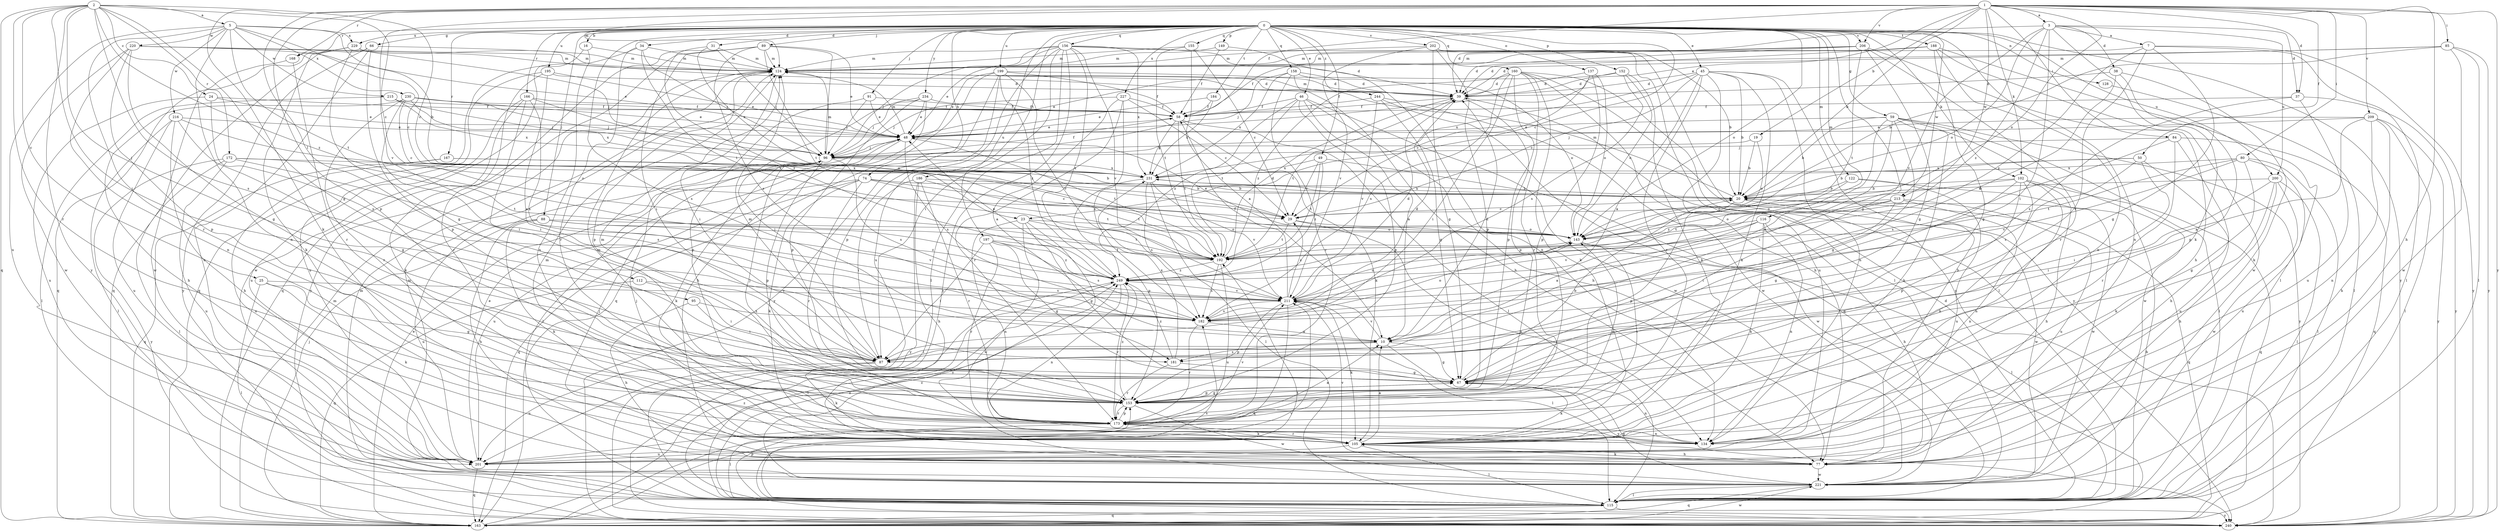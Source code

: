 strict digraph  {
0;
1;
2;
3;
5;
7;
10;
16;
19;
20;
23;
24;
25;
29;
31;
34;
37;
38;
39;
45;
46;
48;
49;
50;
58;
59;
66;
67;
74;
77;
80;
84;
85;
87;
88;
89;
91;
95;
96;
102;
105;
112;
115;
116;
122;
124;
128;
134;
137;
143;
149;
152;
153;
155;
156;
158;
160;
163;
166;
167;
168;
172;
173;
181;
182;
184;
186;
188;
192;
195;
197;
199;
200;
201;
202;
206;
209;
211;
213;
215;
216;
220;
221;
227;
229;
230;
231;
234;
240;
244;
249;
0 -> 16  [label=b];
0 -> 23  [label=c];
0 -> 31  [label=d];
0 -> 34  [label=d];
0 -> 45  [label=e];
0 -> 46  [label=e];
0 -> 49  [label=f];
0 -> 59  [label=g];
0 -> 66  [label=g];
0 -> 67  [label=g];
0 -> 74  [label=h];
0 -> 88  [label=j];
0 -> 89  [label=j];
0 -> 91  [label=j];
0 -> 102  [label=k];
0 -> 116  [label=m];
0 -> 122  [label=m];
0 -> 128  [label=n];
0 -> 134  [label=n];
0 -> 137  [label=o];
0 -> 143  [label=o];
0 -> 149  [label=p];
0 -> 152  [label=p];
0 -> 155  [label=q];
0 -> 156  [label=q];
0 -> 158  [label=q];
0 -> 160  [label=q];
0 -> 166  [label=r];
0 -> 167  [label=r];
0 -> 168  [label=r];
0 -> 181  [label=s];
0 -> 184  [label=t];
0 -> 186  [label=t];
0 -> 188  [label=t];
0 -> 195  [label=u];
0 -> 197  [label=u];
0 -> 199  [label=u];
0 -> 200  [label=u];
0 -> 202  [label=v];
0 -> 206  [label=v];
0 -> 213  [label=w];
0 -> 227  [label=x];
0 -> 229  [label=x];
0 -> 234  [label=y];
0 -> 240  [label=y];
0 -> 244  [label=z];
1 -> 3  [label=a];
1 -> 19  [label=b];
1 -> 20  [label=b];
1 -> 37  [label=d];
1 -> 48  [label=e];
1 -> 50  [label=f];
1 -> 58  [label=f];
1 -> 77  [label=h];
1 -> 80  [label=i];
1 -> 84  [label=i];
1 -> 85  [label=i];
1 -> 102  [label=k];
1 -> 105  [label=k];
1 -> 112  [label=l];
1 -> 124  [label=m];
1 -> 143  [label=o];
1 -> 153  [label=p];
1 -> 168  [label=r];
1 -> 206  [label=v];
1 -> 209  [label=v];
1 -> 211  [label=v];
1 -> 213  [label=w];
1 -> 240  [label=y];
2 -> 5  [label=a];
2 -> 23  [label=c];
2 -> 24  [label=c];
2 -> 25  [label=c];
2 -> 29  [label=c];
2 -> 67  [label=g];
2 -> 87  [label=i];
2 -> 95  [label=j];
2 -> 163  [label=q];
2 -> 172  [label=r];
2 -> 173  [label=r];
2 -> 181  [label=s];
2 -> 240  [label=y];
2 -> 249  [label=z];
3 -> 7  [label=a];
3 -> 37  [label=d];
3 -> 38  [label=d];
3 -> 39  [label=d];
3 -> 87  [label=i];
3 -> 105  [label=k];
3 -> 143  [label=o];
3 -> 200  [label=u];
3 -> 211  [label=v];
3 -> 249  [label=z];
5 -> 20  [label=b];
5 -> 29  [label=c];
5 -> 134  [label=n];
5 -> 173  [label=r];
5 -> 192  [label=t];
5 -> 201  [label=u];
5 -> 215  [label=w];
5 -> 216  [label=w];
5 -> 220  [label=w];
5 -> 229  [label=x];
5 -> 230  [label=x];
7 -> 67  [label=g];
7 -> 115  [label=l];
7 -> 124  [label=m];
7 -> 181  [label=s];
7 -> 240  [label=y];
7 -> 249  [label=z];
10 -> 39  [label=d];
10 -> 67  [label=g];
10 -> 87  [label=i];
10 -> 181  [label=s];
10 -> 211  [label=v];
10 -> 240  [label=y];
16 -> 124  [label=m];
16 -> 134  [label=n];
16 -> 163  [label=q];
19 -> 20  [label=b];
19 -> 96  [label=j];
19 -> 143  [label=o];
20 -> 29  [label=c];
20 -> 124  [label=m];
20 -> 153  [label=p];
20 -> 163  [label=q];
20 -> 221  [label=w];
20 -> 231  [label=x];
23 -> 67  [label=g];
23 -> 134  [label=n];
23 -> 143  [label=o];
23 -> 192  [label=t];
23 -> 221  [label=w];
23 -> 240  [label=y];
24 -> 48  [label=e];
24 -> 58  [label=f];
24 -> 182  [label=s];
24 -> 201  [label=u];
25 -> 67  [label=g];
25 -> 105  [label=k];
25 -> 115  [label=l];
25 -> 211  [label=v];
29 -> 134  [label=n];
29 -> 143  [label=o];
29 -> 192  [label=t];
31 -> 96  [label=j];
31 -> 124  [label=m];
31 -> 231  [label=x];
31 -> 249  [label=z];
34 -> 96  [label=j];
34 -> 124  [label=m];
34 -> 173  [label=r];
34 -> 192  [label=t];
34 -> 221  [label=w];
37 -> 58  [label=f];
37 -> 182  [label=s];
37 -> 201  [label=u];
37 -> 240  [label=y];
38 -> 39  [label=d];
38 -> 105  [label=k];
38 -> 153  [label=p];
38 -> 211  [label=v];
39 -> 58  [label=f];
39 -> 124  [label=m];
39 -> 153  [label=p];
39 -> 192  [label=t];
45 -> 10  [label=a];
45 -> 20  [label=b];
45 -> 29  [label=c];
45 -> 39  [label=d];
45 -> 77  [label=h];
45 -> 105  [label=k];
45 -> 134  [label=n];
45 -> 173  [label=r];
45 -> 201  [label=u];
45 -> 231  [label=x];
46 -> 10  [label=a];
46 -> 58  [label=f];
46 -> 77  [label=h];
46 -> 153  [label=p];
46 -> 192  [label=t];
46 -> 221  [label=w];
46 -> 249  [label=z];
48 -> 96  [label=j];
48 -> 115  [label=l];
48 -> 124  [label=m];
48 -> 182  [label=s];
48 -> 192  [label=t];
49 -> 29  [label=c];
49 -> 192  [label=t];
49 -> 221  [label=w];
49 -> 231  [label=x];
49 -> 249  [label=z];
50 -> 20  [label=b];
50 -> 87  [label=i];
50 -> 182  [label=s];
50 -> 201  [label=u];
50 -> 231  [label=x];
58 -> 48  [label=e];
58 -> 105  [label=k];
58 -> 115  [label=l];
58 -> 192  [label=t];
58 -> 231  [label=x];
59 -> 10  [label=a];
59 -> 20  [label=b];
59 -> 48  [label=e];
59 -> 67  [label=g];
59 -> 87  [label=i];
59 -> 105  [label=k];
59 -> 115  [label=l];
59 -> 221  [label=w];
59 -> 240  [label=y];
66 -> 124  [label=m];
66 -> 153  [label=p];
66 -> 163  [label=q];
66 -> 201  [label=u];
66 -> 240  [label=y];
67 -> 20  [label=b];
67 -> 105  [label=k];
67 -> 134  [label=n];
67 -> 153  [label=p];
74 -> 20  [label=b];
74 -> 29  [label=c];
74 -> 105  [label=k];
74 -> 163  [label=q];
74 -> 173  [label=r];
74 -> 192  [label=t];
74 -> 201  [label=u];
77 -> 96  [label=j];
77 -> 105  [label=k];
77 -> 211  [label=v];
77 -> 221  [label=w];
80 -> 67  [label=g];
80 -> 115  [label=l];
80 -> 192  [label=t];
80 -> 201  [label=u];
80 -> 211  [label=v];
80 -> 231  [label=x];
84 -> 77  [label=h];
84 -> 96  [label=j];
84 -> 163  [label=q];
84 -> 173  [label=r];
84 -> 182  [label=s];
85 -> 20  [label=b];
85 -> 39  [label=d];
85 -> 115  [label=l];
85 -> 124  [label=m];
85 -> 221  [label=w];
85 -> 240  [label=y];
87 -> 105  [label=k];
87 -> 124  [label=m];
87 -> 201  [label=u];
88 -> 77  [label=h];
88 -> 105  [label=k];
88 -> 143  [label=o];
88 -> 201  [label=u];
88 -> 211  [label=v];
88 -> 249  [label=z];
89 -> 48  [label=e];
89 -> 87  [label=i];
89 -> 96  [label=j];
89 -> 124  [label=m];
89 -> 163  [label=q];
89 -> 182  [label=s];
89 -> 192  [label=t];
89 -> 240  [label=y];
91 -> 48  [label=e];
91 -> 58  [label=f];
91 -> 96  [label=j];
91 -> 153  [label=p];
95 -> 77  [label=h];
95 -> 87  [label=i];
95 -> 182  [label=s];
96 -> 58  [label=f];
96 -> 105  [label=k];
96 -> 124  [label=m];
96 -> 153  [label=p];
96 -> 182  [label=s];
96 -> 231  [label=x];
102 -> 20  [label=b];
102 -> 67  [label=g];
102 -> 77  [label=h];
102 -> 105  [label=k];
102 -> 134  [label=n];
102 -> 143  [label=o];
102 -> 153  [label=p];
102 -> 163  [label=q];
105 -> 10  [label=a];
105 -> 77  [label=h];
105 -> 96  [label=j];
105 -> 115  [label=l];
105 -> 124  [label=m];
105 -> 173  [label=r];
105 -> 201  [label=u];
112 -> 87  [label=i];
112 -> 163  [label=q];
112 -> 211  [label=v];
115 -> 20  [label=b];
115 -> 39  [label=d];
115 -> 124  [label=m];
115 -> 153  [label=p];
115 -> 163  [label=q];
115 -> 182  [label=s];
115 -> 240  [label=y];
115 -> 249  [label=z];
116 -> 10  [label=a];
116 -> 77  [label=h];
116 -> 105  [label=k];
116 -> 134  [label=n];
116 -> 143  [label=o];
116 -> 211  [label=v];
122 -> 20  [label=b];
122 -> 201  [label=u];
122 -> 221  [label=w];
122 -> 249  [label=z];
124 -> 39  [label=d];
124 -> 87  [label=i];
124 -> 153  [label=p];
128 -> 115  [label=l];
137 -> 29  [label=c];
137 -> 39  [label=d];
137 -> 143  [label=o];
137 -> 153  [label=p];
143 -> 48  [label=e];
143 -> 115  [label=l];
143 -> 173  [label=r];
143 -> 192  [label=t];
149 -> 58  [label=f];
149 -> 124  [label=m];
149 -> 134  [label=n];
152 -> 39  [label=d];
152 -> 48  [label=e];
152 -> 105  [label=k];
152 -> 143  [label=o];
152 -> 182  [label=s];
153 -> 67  [label=g];
153 -> 96  [label=j];
153 -> 124  [label=m];
153 -> 173  [label=r];
153 -> 221  [label=w];
153 -> 249  [label=z];
155 -> 10  [label=a];
155 -> 29  [label=c];
155 -> 124  [label=m];
155 -> 192  [label=t];
156 -> 20  [label=b];
156 -> 39  [label=d];
156 -> 48  [label=e];
156 -> 87  [label=i];
156 -> 96  [label=j];
156 -> 115  [label=l];
156 -> 124  [label=m];
156 -> 201  [label=u];
156 -> 211  [label=v];
156 -> 231  [label=x];
156 -> 240  [label=y];
156 -> 249  [label=z];
158 -> 39  [label=d];
158 -> 77  [label=h];
158 -> 96  [label=j];
158 -> 143  [label=o];
158 -> 173  [label=r];
158 -> 231  [label=x];
160 -> 39  [label=d];
160 -> 77  [label=h];
160 -> 87  [label=i];
160 -> 105  [label=k];
160 -> 115  [label=l];
160 -> 153  [label=p];
160 -> 173  [label=r];
160 -> 182  [label=s];
160 -> 240  [label=y];
160 -> 249  [label=z];
163 -> 48  [label=e];
163 -> 96  [label=j];
163 -> 124  [label=m];
163 -> 211  [label=v];
163 -> 221  [label=w];
163 -> 249  [label=z];
166 -> 58  [label=f];
166 -> 87  [label=i];
166 -> 105  [label=k];
166 -> 143  [label=o];
166 -> 182  [label=s];
166 -> 201  [label=u];
167 -> 20  [label=b];
167 -> 163  [label=q];
167 -> 201  [label=u];
167 -> 231  [label=x];
168 -> 163  [label=q];
168 -> 173  [label=r];
172 -> 115  [label=l];
172 -> 182  [label=s];
172 -> 192  [label=t];
172 -> 201  [label=u];
172 -> 231  [label=x];
172 -> 240  [label=y];
173 -> 10  [label=a];
173 -> 105  [label=k];
173 -> 115  [label=l];
173 -> 124  [label=m];
173 -> 134  [label=n];
173 -> 143  [label=o];
173 -> 153  [label=p];
173 -> 211  [label=v];
181 -> 67  [label=g];
181 -> 173  [label=r];
181 -> 231  [label=x];
181 -> 249  [label=z];
182 -> 10  [label=a];
182 -> 39  [label=d];
182 -> 143  [label=o];
182 -> 173  [label=r];
184 -> 48  [label=e];
184 -> 58  [label=f];
184 -> 231  [label=x];
186 -> 20  [label=b];
186 -> 77  [label=h];
186 -> 87  [label=i];
186 -> 173  [label=r];
186 -> 192  [label=t];
186 -> 240  [label=y];
188 -> 39  [label=d];
188 -> 67  [label=g];
188 -> 115  [label=l];
188 -> 124  [label=m];
188 -> 134  [label=n];
188 -> 221  [label=w];
192 -> 39  [label=d];
192 -> 182  [label=s];
192 -> 201  [label=u];
192 -> 249  [label=z];
195 -> 10  [label=a];
195 -> 39  [label=d];
195 -> 48  [label=e];
195 -> 173  [label=r];
195 -> 201  [label=u];
197 -> 67  [label=g];
197 -> 87  [label=i];
197 -> 173  [label=r];
197 -> 182  [label=s];
197 -> 192  [label=t];
197 -> 249  [label=z];
199 -> 39  [label=d];
199 -> 48  [label=e];
199 -> 58  [label=f];
199 -> 153  [label=p];
199 -> 163  [label=q];
199 -> 211  [label=v];
199 -> 240  [label=y];
199 -> 249  [label=z];
200 -> 20  [label=b];
200 -> 77  [label=h];
200 -> 87  [label=i];
200 -> 105  [label=k];
200 -> 115  [label=l];
200 -> 221  [label=w];
201 -> 48  [label=e];
201 -> 163  [label=q];
202 -> 67  [label=g];
202 -> 115  [label=l];
202 -> 124  [label=m];
202 -> 153  [label=p];
202 -> 211  [label=v];
202 -> 240  [label=y];
206 -> 39  [label=d];
206 -> 58  [label=f];
206 -> 67  [label=g];
206 -> 77  [label=h];
206 -> 124  [label=m];
206 -> 173  [label=r];
206 -> 192  [label=t];
209 -> 10  [label=a];
209 -> 48  [label=e];
209 -> 77  [label=h];
209 -> 96  [label=j];
209 -> 115  [label=l];
209 -> 134  [label=n];
209 -> 240  [label=y];
211 -> 29  [label=c];
211 -> 39  [label=d];
211 -> 58  [label=f];
211 -> 105  [label=k];
211 -> 115  [label=l];
211 -> 143  [label=o];
211 -> 153  [label=p];
211 -> 163  [label=q];
211 -> 182  [label=s];
213 -> 29  [label=c];
213 -> 87  [label=i];
213 -> 134  [label=n];
213 -> 143  [label=o];
213 -> 192  [label=t];
213 -> 201  [label=u];
215 -> 58  [label=f];
215 -> 96  [label=j];
215 -> 115  [label=l];
215 -> 231  [label=x];
216 -> 48  [label=e];
216 -> 67  [label=g];
216 -> 77  [label=h];
216 -> 115  [label=l];
216 -> 143  [label=o];
216 -> 201  [label=u];
220 -> 39  [label=d];
220 -> 48  [label=e];
220 -> 67  [label=g];
220 -> 124  [label=m];
220 -> 134  [label=n];
220 -> 153  [label=p];
220 -> 221  [label=w];
221 -> 67  [label=g];
221 -> 115  [label=l];
221 -> 124  [label=m];
221 -> 163  [label=q];
221 -> 249  [label=z];
227 -> 10  [label=a];
227 -> 29  [label=c];
227 -> 58  [label=f];
227 -> 96  [label=j];
227 -> 173  [label=r];
227 -> 182  [label=s];
229 -> 67  [label=g];
229 -> 96  [label=j];
229 -> 105  [label=k];
229 -> 124  [label=m];
229 -> 221  [label=w];
230 -> 29  [label=c];
230 -> 48  [label=e];
230 -> 58  [label=f];
230 -> 77  [label=h];
230 -> 87  [label=i];
230 -> 96  [label=j];
230 -> 173  [label=r];
230 -> 231  [label=x];
231 -> 20  [label=b];
231 -> 115  [label=l];
231 -> 153  [label=p];
231 -> 182  [label=s];
231 -> 211  [label=v];
234 -> 48  [label=e];
234 -> 58  [label=f];
234 -> 77  [label=h];
234 -> 87  [label=i];
234 -> 96  [label=j];
234 -> 153  [label=p];
240 -> 192  [label=t];
244 -> 58  [label=f];
244 -> 67  [label=g];
244 -> 163  [label=q];
244 -> 211  [label=v];
244 -> 221  [label=w];
249 -> 48  [label=e];
249 -> 115  [label=l];
249 -> 134  [label=n];
249 -> 173  [label=r];
249 -> 211  [label=v];
}
